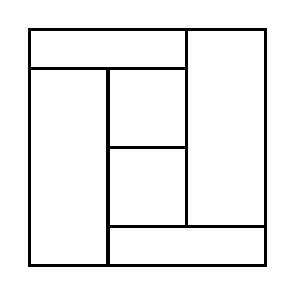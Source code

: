 \begin{tikzpicture}[very thick, scale=.5]
    \draw (0,5) rectangle (4,6);
    \draw (0,0) rectangle (2,5);
    \draw (2,3) rectangle (4,5);
    \draw (2,1) rectangle (4,3);
    \draw (4,1) rectangle (6,6);
    \draw (2,0) rectangle (6,1);
\end{tikzpicture}
